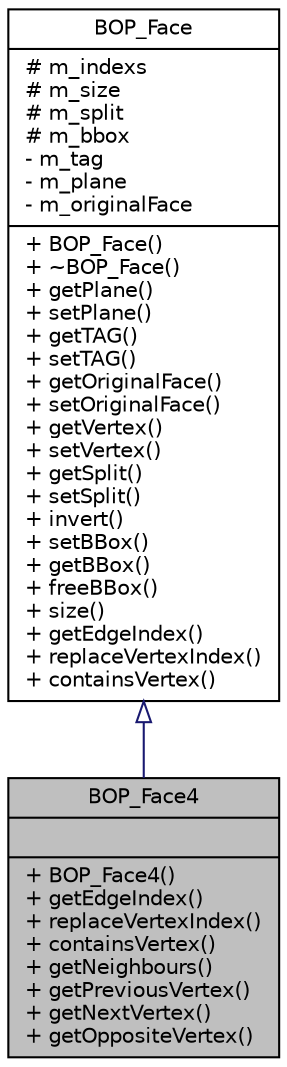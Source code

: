 digraph G
{
  edge [fontname="Helvetica",fontsize="10",labelfontname="Helvetica",labelfontsize="10"];
  node [fontname="Helvetica",fontsize="10",shape=record];
  Node1 [label="{BOP_Face4\n||+ BOP_Face4()\l+ getEdgeIndex()\l+ replaceVertexIndex()\l+ containsVertex()\l+ getNeighbours()\l+ getPreviousVertex()\l+ getNextVertex()\l+ getOppositeVertex()\l}",height=0.2,width=0.4,color="black", fillcolor="grey75", style="filled" fontcolor="black"];
  Node2 -> Node1 [dir=back,color="midnightblue",fontsize="10",style="solid",arrowtail="empty",fontname="Helvetica"];
  Node2 [label="{BOP_Face\n|# m_indexs\l# m_size\l# m_split\l# m_bbox\l- m_tag\l- m_plane\l- m_originalFace\l|+ BOP_Face()\l+ ~BOP_Face()\l+ getPlane()\l+ setPlane()\l+ getTAG()\l+ setTAG()\l+ getOriginalFace()\l+ setOriginalFace()\l+ getVertex()\l+ setVertex()\l+ getSplit()\l+ setSplit()\l+ invert()\l+ setBBox()\l+ getBBox()\l+ freeBBox()\l+ size()\l+ getEdgeIndex()\l+ replaceVertexIndex()\l+ containsVertex()\l}",height=0.2,width=0.4,color="black", fillcolor="white", style="filled",URL="$da/da1/classBOP__Face.html"];
}
